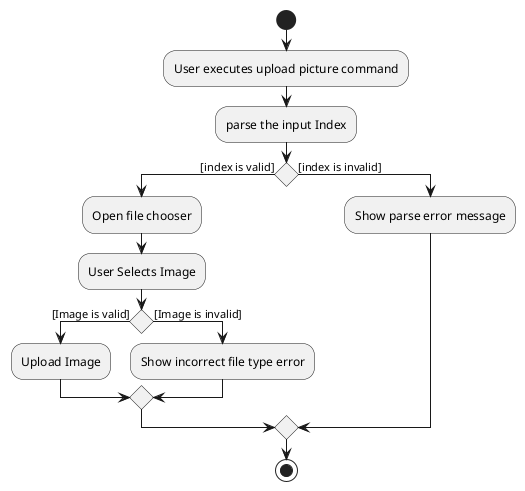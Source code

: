 @startuml
'https://plantuml.com/activity-diagram-beta

start
:User executes upload picture command;
:parse the input Index;
if () then ([index is valid])
  :Open file chooser;
   :User Selects Image;
  if () then([Image is valid])
    :Upload Image;
  else ([Image is invalid])
    :Show incorrect file type error;
endif

else ([index is invalid])
    :Show parse error message;
endif
stop

@enduml
